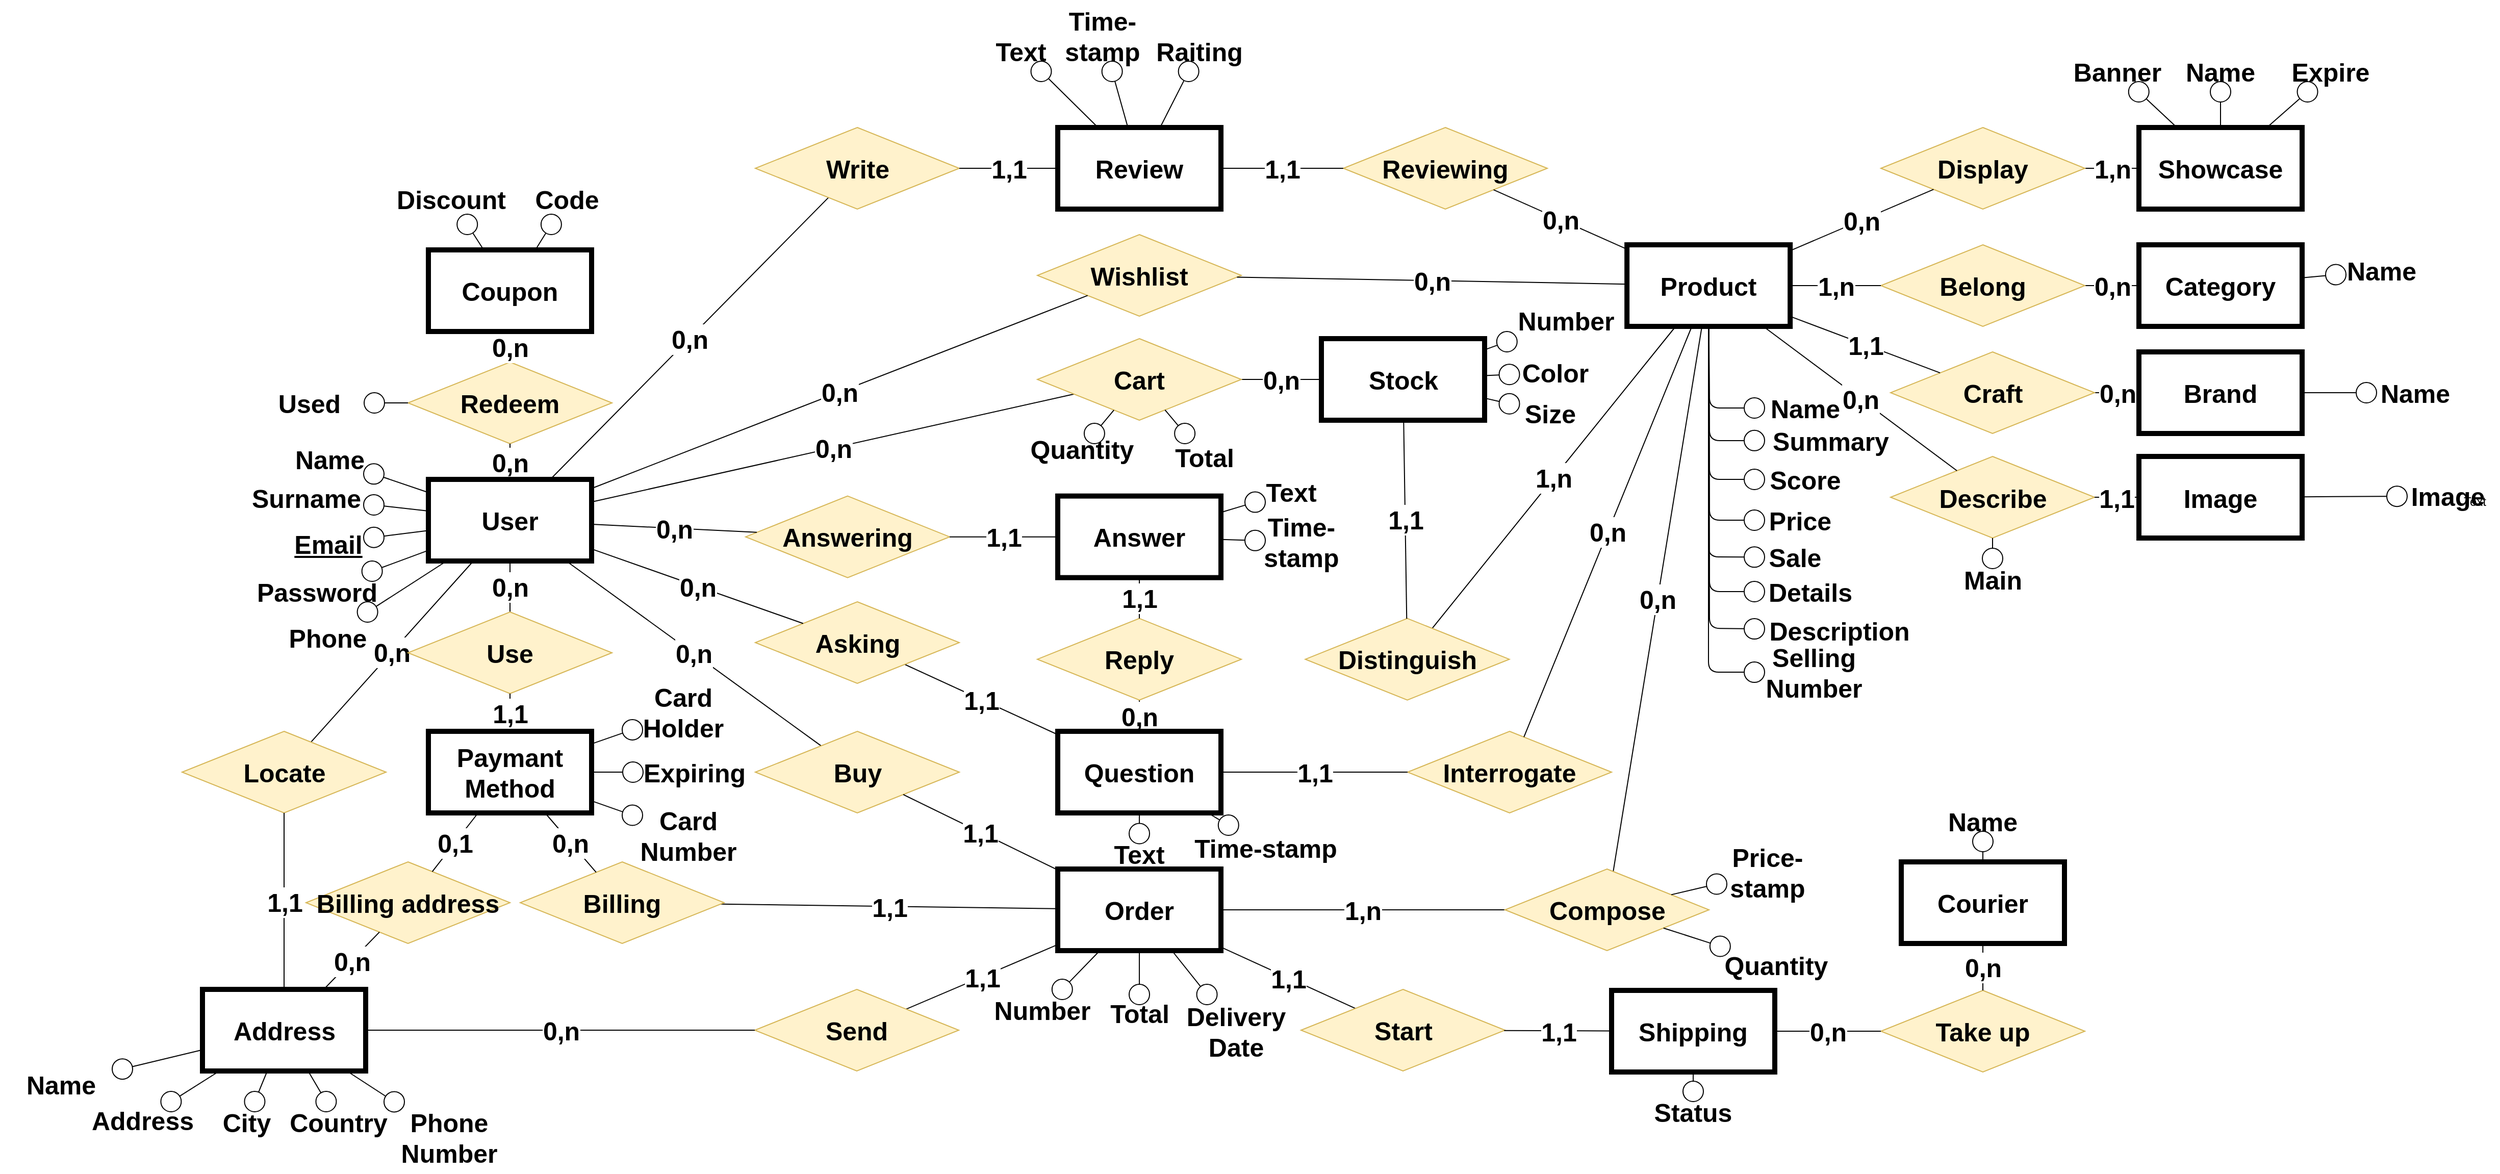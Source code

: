 <mxfile version="13.0.2" type="github">
  <diagram id="CQYaAHjqZ7QAorhqhi28" name="Page-1">
    <mxGraphModel dx="3809" dy="2294" grid="1" gridSize="10" guides="1" tooltips="1" connect="1" arrows="1" fold="1" page="1" pageScale="1" pageWidth="827" pageHeight="1169" math="0" shadow="0">
      <root>
        <mxCell id="0" />
        <mxCell id="1" parent="0" />
        <mxCell id="1BS-HU7HtbE8BR-Be_lK-4" value="0,n" style="endArrow=none;html=1;fontSize=25;fontStyle=1" parent="1" source="c2bkHcko6VeSwUFlFjgx-63" target="1BS-HU7HtbE8BR-Be_lK-3" edge="1">
          <mxGeometry width="50" height="50" relative="1" as="geometry">
            <mxPoint x="1058.5" as="sourcePoint" />
            <mxPoint x="959.5" y="-350" as="targetPoint" />
          </mxGeometry>
        </mxCell>
        <mxCell id="1BS-HU7HtbE8BR-Be_lK-10" value="0,n" style="endArrow=none;html=1;fontSize=25;fontStyle=1;" parent="1" source="c2bkHcko6VeSwUFlFjgx-44" target="1BS-HU7HtbE8BR-Be_lK-31" edge="1">
          <mxGeometry width="50" height="50" relative="1" as="geometry">
            <mxPoint x="-154.5" y="-350" as="sourcePoint" />
            <mxPoint x="-510" y="-1100" as="targetPoint" />
          </mxGeometry>
        </mxCell>
        <mxCell id="1BS-HU7HtbE8BR-Be_lK-12" value="0,n" style="endArrow=none;html=1;fontSize=25;fontStyle=1" parent="1" source="c2bkHcko6VeSwUFlFjgx-24" target="1BS-HU7HtbE8BR-Be_lK-1" edge="1">
          <mxGeometry width="50" height="50" relative="1" as="geometry">
            <mxPoint x="107" y="-250" as="sourcePoint" />
            <mxPoint x="157" y="-300" as="targetPoint" />
          </mxGeometry>
        </mxCell>
        <mxCell id="1BS-HU7HtbE8BR-Be_lK-14" value="0,n" style="endArrow=none;html=1;fontSize=25;fontStyle=1" parent="1" source="c2bkHcko6VeSwUFlFjgx-20" target="1BS-HU7HtbE8BR-Be_lK-1" edge="1">
          <mxGeometry width="50" height="50" relative="1" as="geometry">
            <mxPoint x="-513" y="-260" as="sourcePoint" />
            <mxPoint x="-513" y="-340" as="targetPoint" />
          </mxGeometry>
        </mxCell>
        <mxCell id="1BS-HU7HtbE8BR-Be_lK-16" value="0,n" style="endArrow=none;html=1;fontSize=25;fontStyle=1;" parent="1" source="c2bkHcko6VeSwUFlFjgx-18" target="1BS-HU7HtbE8BR-Be_lK-1" edge="1">
          <mxGeometry width="50" height="50" relative="1" as="geometry">
            <mxPoint x="-387.231" y="-150" as="sourcePoint" />
            <mxPoint x="177" y="-300" as="targetPoint" />
          </mxGeometry>
        </mxCell>
        <mxCell id="1BS-HU7HtbE8BR-Be_lK-17" value="1,1" style="endArrow=none;html=1;fontSize=25;fontStyle=1" parent="1" source="c2bkHcko6VeSwUFlFjgx-22" target="1BS-HU7HtbE8BR-Be_lK-15" edge="1">
          <mxGeometry width="50" height="50" relative="1" as="geometry">
            <mxPoint x="-150" y="-78" as="sourcePoint" />
            <mxPoint x="-270" y="47" as="targetPoint" />
          </mxGeometry>
        </mxCell>
        <mxCell id="1BS-HU7HtbE8BR-Be_lK-18" value="1,1" style="endArrow=none;html=1;fontSize=25;fontStyle=1;" parent="1" source="c2bkHcko6VeSwUFlFjgx-27" target="1BS-HU7HtbE8BR-Be_lK-15" edge="1">
          <mxGeometry width="50" height="50" relative="1" as="geometry">
            <mxPoint x="-150" y="-78" as="sourcePoint" />
            <mxPoint x="-270" y="152" as="targetPoint" />
          </mxGeometry>
        </mxCell>
        <mxCell id="1BS-HU7HtbE8BR-Be_lK-19" value="0,n" style="endArrow=none;html=1;fontSize=25;fontStyle=1" parent="1" source="c2bkHcko6VeSwUFlFjgx-37" target="1BS-HU7HtbE8BR-Be_lK-2" edge="1">
          <mxGeometry width="50" height="50" relative="1" as="geometry">
            <mxPoint x="85.5" y="-266" as="sourcePoint" />
            <mxPoint x="-84.5" y="-300" as="targetPoint" />
          </mxGeometry>
        </mxCell>
        <mxCell id="1BS-HU7HtbE8BR-Be_lK-24" value="0,n" style="endArrow=none;html=1;fontSize=25;fontStyle=1;" parent="1" source="1BS-HU7HtbE8BR-Be_lK-1" target="c2bkHcko6VeSwUFlFjgx-4" edge="1">
          <mxGeometry width="50" height="50" relative="1" as="geometry">
            <mxPoint x="-700.002" y="-548.68" as="sourcePoint" />
            <mxPoint x="-427.284" y="-825.002" as="targetPoint" />
          </mxGeometry>
        </mxCell>
        <mxCell id="1BS-HU7HtbE8BR-Be_lK-30" value="0,n" style="endArrow=none;html=1;fontSize=25;fontStyle=1" parent="1" source="c2bkHcko6VeSwUFlFjgx-74" target="1BS-HU7HtbE8BR-Be_lK-29" edge="1">
          <mxGeometry width="50" height="50" relative="1" as="geometry">
            <mxPoint x="250.75" y="-707.5" as="sourcePoint" />
            <mxPoint x="300.75" y="-757.5" as="targetPoint" />
          </mxGeometry>
        </mxCell>
        <mxCell id="1BS-HU7HtbE8BR-Be_lK-32" value="1,n" style="endArrow=none;html=1;fontSize=25;fontStyle=1" parent="1" source="c2bkHcko6VeSwUFlFjgx-78" target="1BS-HU7HtbE8BR-Be_lK-2" edge="1">
          <mxGeometry width="50" height="50" relative="1" as="geometry">
            <mxPoint x="263" y="-550" as="sourcePoint" />
            <mxPoint x="313" y="-600" as="targetPoint" />
          </mxGeometry>
        </mxCell>
        <mxCell id="1BS-HU7HtbE8BR-Be_lK-36" value="1,1" style="endArrow=none;html=1;fontSize=25;fontStyle=1" parent="1" source="c2bkHcko6VeSwUFlFjgx-32" target="1BS-HU7HtbE8BR-Be_lK-15" edge="1">
          <mxGeometry width="50" height="50" relative="1" as="geometry">
            <mxPoint x="-170" y="52" as="sourcePoint" />
            <mxPoint x="-170" y="102" as="targetPoint" />
          </mxGeometry>
        </mxCell>
        <mxCell id="1BS-HU7HtbE8BR-Be_lK-42" value="1,n" style="endArrow=none;html=1;fontSize=25;fontStyle=1" parent="1" source="c2bkHcko6VeSwUFlFjgx-65" target="1BS-HU7HtbE8BR-Be_lK-41" edge="1">
          <mxGeometry width="50" height="50" relative="1" as="geometry">
            <mxPoint x="263.5" y="-195" as="sourcePoint" />
            <mxPoint x="613.5" y="-845" as="targetPoint" />
          </mxGeometry>
        </mxCell>
        <mxCell id="1BS-HU7HtbE8BR-Be_lK-45" value="1,1" style="endArrow=none;html=1;fontSize=25;fontStyle=1" parent="1" source="c2bkHcko6VeSwUFlFjgx-10" target="1BS-HU7HtbE8BR-Be_lK-43" edge="1">
          <mxGeometry width="50" height="50" relative="1" as="geometry">
            <mxPoint x="-80" y="-470" as="sourcePoint" />
            <mxPoint x="-379" y="-520" as="targetPoint" />
          </mxGeometry>
        </mxCell>
        <mxCell id="1BS-HU7HtbE8BR-Be_lK-49" value="0,n" style="endArrow=none;html=1;fontSize=25;fontStyle=1" parent="1" source="c2bkHcko6VeSwUFlFjgx-12" target="1BS-HU7HtbE8BR-Be_lK-43" edge="1">
          <mxGeometry width="50" height="50" relative="1" as="geometry">
            <mxPoint x="-80" y="-140" as="sourcePoint" />
            <mxPoint x="-157" y="-360" as="targetPoint" />
          </mxGeometry>
        </mxCell>
        <mxCell id="c2bkHcko6VeSwUFlFjgx-4" value="Write" style="rhombus;whiteSpace=wrap;html=1;fontSize=25;fontStyle=1;fillColor=#fff2cc;strokeColor=#d6b656;" parent="1" vertex="1">
          <mxGeometry x="-529.5" y="-905" width="200" height="80" as="geometry" />
        </mxCell>
        <mxCell id="c2bkHcko6VeSwUFlFjgx-6" value="Answering" style="rhombus;whiteSpace=wrap;html=1;fontSize=25;fontStyle=1;fillColor=#fff2cc;strokeColor=#d6b656;" parent="1" vertex="1">
          <mxGeometry x="-538.98" y="-543.68" width="200" height="80" as="geometry" />
        </mxCell>
        <mxCell id="c2bkHcko6VeSwUFlFjgx-10" value="Asking" style="rhombus;whiteSpace=wrap;html=1;fontSize=25;fontStyle=1;fillColor=#fff2cc;strokeColor=#d6b656;" parent="1" vertex="1">
          <mxGeometry x="-529.5" y="-440" width="200" height="80" as="geometry" />
        </mxCell>
        <mxCell id="c2bkHcko6VeSwUFlFjgx-11" value="0,n" style="endArrow=none;html=1;fontSize=25;fontStyle=1" parent="1" source="1BS-HU7HtbE8BR-Be_lK-1" target="c2bkHcko6VeSwUFlFjgx-10" edge="1">
          <mxGeometry width="50" height="50" relative="1" as="geometry">
            <mxPoint x="-403" y="-480" as="sourcePoint" />
            <mxPoint x="37" y="-720" as="targetPoint" />
          </mxGeometry>
        </mxCell>
        <mxCell id="c2bkHcko6VeSwUFlFjgx-12" value="Reply" style="rhombus;whiteSpace=wrap;html=1;fontSize=25;fontStyle=1;fillColor=#fff2cc;strokeColor=#d6b656;" parent="1" vertex="1">
          <mxGeometry x="-252.98" y="-423.68" width="200" height="80" as="geometry" />
        </mxCell>
        <mxCell id="c2bkHcko6VeSwUFlFjgx-13" value="1,1" style="endArrow=none;html=1;fontSize=25;fontStyle=1" parent="1" source="1BS-HU7HtbE8BR-Be_lK-48" target="c2bkHcko6VeSwUFlFjgx-12" edge="1">
          <mxGeometry width="50" height="50" relative="1" as="geometry">
            <mxPoint x="-150" y="-270" as="sourcePoint" />
            <mxPoint x="-130" y="-250" as="targetPoint" />
          </mxGeometry>
        </mxCell>
        <mxCell id="c2bkHcko6VeSwUFlFjgx-18" value="Buy" style="rhombus;whiteSpace=wrap;html=1;fontSize=25;fontStyle=1;fillColor=#fff2cc;strokeColor=#d6b656;" parent="1" vertex="1">
          <mxGeometry x="-529.5" y="-313" width="200" height="80" as="geometry" />
        </mxCell>
        <mxCell id="c2bkHcko6VeSwUFlFjgx-20" value="Use" style="rhombus;whiteSpace=wrap;html=1;fontSize=25;fontStyle=1;fillColor=#fff2cc;strokeColor=#d6b656;" parent="1" vertex="1">
          <mxGeometry x="-870" y="-430" width="200" height="80" as="geometry" />
        </mxCell>
        <mxCell id="c2bkHcko6VeSwUFlFjgx-21" value="1,1" style="endArrow=none;html=1;fontSize=25;fontStyle=1;fillColor=#fff2cc;strokeColor=#000000;fontColor=#000000;" parent="1" source="1BS-HU7HtbE8BR-Be_lK-13" target="c2bkHcko6VeSwUFlFjgx-20" edge="1">
          <mxGeometry width="50" height="50" relative="1" as="geometry">
            <mxPoint x="-760" as="sourcePoint" />
            <mxPoint x="-750" y="-180" as="targetPoint" />
            <mxPoint as="offset" />
          </mxGeometry>
        </mxCell>
        <mxCell id="c2bkHcko6VeSwUFlFjgx-22" value="Billing" style="rhombus;whiteSpace=wrap;html=1;fontSize=25;fontStyle=1;fillColor=#fff2cc;strokeColor=#d6b656;" parent="1" vertex="1">
          <mxGeometry x="-760.0" y="-185" width="200" height="80" as="geometry" />
        </mxCell>
        <mxCell id="c2bkHcko6VeSwUFlFjgx-23" value="0,n" style="endArrow=none;html=1;fontSize=25;fontStyle=1" parent="1" source="1BS-HU7HtbE8BR-Be_lK-13" target="c2bkHcko6VeSwUFlFjgx-22" edge="1">
          <mxGeometry width="50" height="50" relative="1" as="geometry">
            <mxPoint x="-550" y="12" as="sourcePoint" />
            <mxPoint x="-540" y="22" as="targetPoint" />
          </mxGeometry>
        </mxCell>
        <mxCell id="c2bkHcko6VeSwUFlFjgx-24" value="Locate" style="rhombus;whiteSpace=wrap;html=1;fontSize=25;fontStyle=1;fillColor=#fff2cc;strokeColor=#d6b656;" parent="1" vertex="1">
          <mxGeometry x="-1091.5" y="-313" width="200" height="80" as="geometry" />
        </mxCell>
        <mxCell id="c2bkHcko6VeSwUFlFjgx-27" value="Send" style="rhombus;whiteSpace=wrap;html=1;fontSize=25;fontStyle=1;fillColor=#fff2cc;strokeColor=#d6b656;" parent="1" vertex="1">
          <mxGeometry x="-530.0" y="-60" width="200" height="80" as="geometry" />
        </mxCell>
        <mxCell id="c2bkHcko6VeSwUFlFjgx-28" value="0,n" style="endArrow=none;html=1;fontSize=25;fontStyle=1" parent="1" source="1BS-HU7HtbE8BR-Be_lK-11" target="c2bkHcko6VeSwUFlFjgx-27" edge="1">
          <mxGeometry width="50" height="50" relative="1" as="geometry">
            <mxPoint x="-780" y="227" as="sourcePoint" />
            <mxPoint x="-180" y="92" as="targetPoint" />
          </mxGeometry>
        </mxCell>
        <mxCell id="c2bkHcko6VeSwUFlFjgx-32" value="Start" style="rhombus;whiteSpace=wrap;html=1;fontSize=25;fontStyle=1;fillColor=#fff2cc;strokeColor=#d6b656;" parent="1" vertex="1">
          <mxGeometry x="5.5" y="-60" width="200" height="80" as="geometry" />
        </mxCell>
        <mxCell id="c2bkHcko6VeSwUFlFjgx-33" value="1,1" style="endArrow=none;html=1;fontSize=25;fontStyle=1" parent="1" source="1BS-HU7HtbE8BR-Be_lK-37" target="c2bkHcko6VeSwUFlFjgx-32" edge="1">
          <mxGeometry width="50" height="50" relative="1" as="geometry">
            <mxPoint x="180" y="97" as="sourcePoint" />
            <mxPoint x="100" y="67" as="targetPoint" />
          </mxGeometry>
        </mxCell>
        <mxCell id="c2bkHcko6VeSwUFlFjgx-35" value="Take up" style="rhombus;whiteSpace=wrap;html=1;fontSize=25;fontStyle=1;fillColor=#fff2cc;strokeColor=#d6b656;" parent="1" vertex="1">
          <mxGeometry x="574" y="-59" width="200" height="80" as="geometry" />
        </mxCell>
        <mxCell id="c2bkHcko6VeSwUFlFjgx-36" value="0,n" style="endArrow=none;html=1;fontSize=25;fontStyle=1" parent="1" source="1BS-HU7HtbE8BR-Be_lK-38" target="c2bkHcko6VeSwUFlFjgx-35" edge="1">
          <mxGeometry width="50" height="50" relative="1" as="geometry">
            <mxPoint x="-743" y="142" as="sourcePoint" />
            <mxPoint x="-263" y="87" as="targetPoint" />
          </mxGeometry>
        </mxCell>
        <mxCell id="c2bkHcko6VeSwUFlFjgx-38" value="1,n" style="endArrow=none;html=1;fontSize=25;fontStyle=1" parent="1" source="1BS-HU7HtbE8BR-Be_lK-15" target="c2bkHcko6VeSwUFlFjgx-37" edge="1">
          <mxGeometry width="50" height="50" relative="1" as="geometry">
            <mxPoint x="-80" y="-83" as="sourcePoint" />
            <mxPoint x="20" y="-88" as="targetPoint" />
          </mxGeometry>
        </mxCell>
        <mxCell id="c2bkHcko6VeSwUFlFjgx-52" value="Wishlist" style="rhombus;whiteSpace=wrap;html=1;fontSize=25;fontStyle=1;fillColor=#fff2cc;strokeColor=#d6b656;" parent="1" vertex="1">
          <mxGeometry x="-252.98" y="-800" width="200" height="80" as="geometry" />
        </mxCell>
        <mxCell id="c2bkHcko6VeSwUFlFjgx-54" value="Interrogate" style="rhombus;whiteSpace=wrap;html=1;fontSize=25;fontStyle=1;fillColor=#fff2cc;strokeColor=#d6b656;" parent="1" vertex="1">
          <mxGeometry x="110" y="-313.01" width="200" height="80" as="geometry" />
        </mxCell>
        <mxCell id="c2bkHcko6VeSwUFlFjgx-56" value="Reviewing" style="rhombus;whiteSpace=wrap;html=1;fontSize=25;fontStyle=1;fillColor=#fff2cc;strokeColor=#d6b656;" parent="1" vertex="1">
          <mxGeometry x="47" y="-905" width="200" height="80" as="geometry" />
        </mxCell>
        <mxCell id="c2bkHcko6VeSwUFlFjgx-57" value="0,n" style="endArrow=none;html=1;fontSize=25;fontStyle=1;" parent="1" source="1BS-HU7HtbE8BR-Be_lK-2" target="c2bkHcko6VeSwUFlFjgx-56" edge="1">
          <mxGeometry width="50" height="50" relative="1" as="geometry">
            <mxPoint x="435.5" y="-480" as="sourcePoint" />
            <mxPoint x="275.5" y="-830" as="targetPoint" />
          </mxGeometry>
        </mxCell>
        <mxCell id="c2bkHcko6VeSwUFlFjgx-63" value="Belong" style="rhombus;whiteSpace=wrap;html=1;fontSize=25;fontStyle=1;fillColor=#fff2cc;strokeColor=#d6b656;" parent="1" vertex="1">
          <mxGeometry x="574.0" y="-790" width="200" height="80" as="geometry" />
        </mxCell>
        <mxCell id="c2bkHcko6VeSwUFlFjgx-64" value="1,n" style="endArrow=none;html=1;fontSize=25;fontStyle=1" parent="1" source="1BS-HU7HtbE8BR-Be_lK-2" target="c2bkHcko6VeSwUFlFjgx-63" edge="1">
          <mxGeometry width="50" height="50" relative="1" as="geometry">
            <mxPoint x="443" y="-770" as="sourcePoint" />
            <mxPoint x="380" y="-1060" as="targetPoint" />
          </mxGeometry>
        </mxCell>
        <mxCell id="c2bkHcko6VeSwUFlFjgx-65" value="Display" style="rhombus;whiteSpace=wrap;html=1;fontSize=25;fontStyle=1;fillColor=#fff2cc;strokeColor=#d6b656;" parent="1" vertex="1">
          <mxGeometry x="574" y="-905" width="200" height="80" as="geometry" />
        </mxCell>
        <mxCell id="c2bkHcko6VeSwUFlFjgx-66" value="0,n" style="endArrow=none;html=1;fontSize=25;fontStyle=1" parent="1" source="1BS-HU7HtbE8BR-Be_lK-2" target="c2bkHcko6VeSwUFlFjgx-65" edge="1">
          <mxGeometry width="50" height="50" relative="1" as="geometry">
            <mxPoint x="483" y="-770" as="sourcePoint" />
            <mxPoint x="673.5" y="-870" as="targetPoint" />
          </mxGeometry>
        </mxCell>
        <mxCell id="c2bkHcko6VeSwUFlFjgx-71" value="Describe" style="rhombus;whiteSpace=wrap;html=1;fontSize=25;fontStyle=1;fillColor=#fff2cc;strokeColor=#d6b656;" parent="1" vertex="1">
          <mxGeometry x="583.5" y="-582.5" width="200" height="80" as="geometry" />
        </mxCell>
        <mxCell id="c2bkHcko6VeSwUFlFjgx-74" value="Craft" style="rhombus;whiteSpace=wrap;html=1;fontSize=25;fontStyle=1;fillColor=#fff2cc;strokeColor=#d6b656;" parent="1" vertex="1">
          <mxGeometry x="583.5" y="-685" width="200" height="80" as="geometry" />
        </mxCell>
        <mxCell id="c2bkHcko6VeSwUFlFjgx-75" value="1,1" style="endArrow=none;html=1;fontSize=25;fontStyle=1" parent="1" source="1BS-HU7HtbE8BR-Be_lK-2" target="c2bkHcko6VeSwUFlFjgx-74" edge="1">
          <mxGeometry width="50" height="50" relative="1" as="geometry">
            <mxPoint x="523" y="-730" as="sourcePoint" />
            <mxPoint x="673.5" y="-710" as="targetPoint" />
          </mxGeometry>
        </mxCell>
        <mxCell id="c2bkHcko6VeSwUFlFjgx-76" value="Redeem" style="rhombus;whiteSpace=wrap;html=1;fontSize=25;fontStyle=1;fillColor=#fff2cc;strokeColor=#d6b656;" parent="1" vertex="1">
          <mxGeometry x="-870" y="-675" width="200" height="80" as="geometry" />
        </mxCell>
        <mxCell id="c2bkHcko6VeSwUFlFjgx-78" value="Distinguish" style="rhombus;whiteSpace=wrap;html=1;fontSize=25;fontStyle=1;fillColor=#fff2cc;strokeColor=#d6b656;" parent="1" vertex="1">
          <mxGeometry x="9.75" y="-423.68" width="200" height="80" as="geometry" />
        </mxCell>
        <mxCell id="-YLVVvJB87jnQkhJQOnv-36" value="Billing address" style="rhombus;whiteSpace=wrap;html=1;fontSize=25;fontStyle=1;fillColor=#fff2cc;strokeColor=#d6b656;" parent="1" vertex="1">
          <mxGeometry x="-970" y="-185" width="200" height="80" as="geometry" />
        </mxCell>
        <mxCell id="-YLVVvJB87jnQkhJQOnv-37" value="0,1" style="endArrow=none;html=1;strokeColor=#000000;fontSize=25;fontColor=#000000;fontStyle=1" parent="1" source="-YLVVvJB87jnQkhJQOnv-36" target="1BS-HU7HtbE8BR-Be_lK-13" edge="1">
          <mxGeometry width="50" height="50" relative="1" as="geometry">
            <mxPoint x="-1050" y="255" as="sourcePoint" />
            <mxPoint x="-1000" y="205" as="targetPoint" />
          </mxGeometry>
        </mxCell>
        <mxCell id="-YLVVvJB87jnQkhJQOnv-38" value="0,n" style="endArrow=none;html=1;strokeColor=#000000;fontSize=25;fontColor=#000000;fontStyle=1" parent="1" source="1BS-HU7HtbE8BR-Be_lK-11" target="-YLVVvJB87jnQkhJQOnv-36" edge="1">
          <mxGeometry width="50" height="50" relative="1" as="geometry">
            <mxPoint x="-1050" y="255" as="sourcePoint" />
            <mxPoint x="-1000" y="205" as="targetPoint" />
          </mxGeometry>
        </mxCell>
        <mxCell id="wcDNg7Z-eRSndHOin9jh-14" value="0,n" style="endArrow=none;html=1;fontSize=25;fontStyle=1" parent="1" source="c2bkHcko6VeSwUFlFjgx-71" target="1BS-HU7HtbE8BR-Be_lK-2" edge="1">
          <mxGeometry width="50" height="50" relative="1" as="geometry">
            <mxPoint x="790.75" y="-810.0" as="sourcePoint" />
            <mxPoint x="523" y="-750" as="targetPoint" />
          </mxGeometry>
        </mxCell>
        <mxCell id="wcDNg7Z-eRSndHOin9jh-16" value="1,1" style="endArrow=none;html=1;fontSize=25;fontStyle=1" parent="1" source="1BS-HU7HtbE8BR-Be_lK-21" target="c2bkHcko6VeSwUFlFjgx-71" edge="1">
          <mxGeometry width="50" height="50" relative="1" as="geometry">
            <mxPoint x="873.5" y="-835.0" as="sourcePoint" />
            <mxPoint x="770.75" y="-835.0" as="targetPoint" />
          </mxGeometry>
        </mxCell>
        <mxCell id="wcDNg7Z-eRSndHOin9jh-32" value="1,1" style="endArrow=none;html=1;fontSize=25;fontStyle=1" parent="1" source="1BS-HU7HtbE8BR-Be_lK-31" target="c2bkHcko6VeSwUFlFjgx-78" edge="1">
          <mxGeometry width="50" height="50" relative="1" as="geometry">
            <mxPoint x="843.5" y="-585" as="sourcePoint" />
            <mxPoint x="892.5" y="-530.0" as="targetPoint" />
          </mxGeometry>
        </mxCell>
        <mxCell id="wcDNg7Z-eRSndHOin9jh-36" value="1,1" style="endArrow=none;html=1;fontSize=25;fontStyle=1" parent="1" source="c2bkHcko6VeSwUFlFjgx-56" target="1BS-HU7HtbE8BR-Be_lK-22" edge="1">
          <mxGeometry width="50" height="50" relative="1" as="geometry">
            <mxPoint x="-19.5" y="-825" as="sourcePoint" />
            <mxPoint x="-69.5" y="-845" as="targetPoint" />
          </mxGeometry>
        </mxCell>
        <mxCell id="wcDNg7Z-eRSndHOin9jh-38" value="0,n" style="endArrow=none;html=1;fontSize=25;fontStyle=1;" parent="1" source="1BS-HU7HtbE8BR-Be_lK-2" target="c2bkHcko6VeSwUFlFjgx-54" edge="1">
          <mxGeometry width="50" height="50" relative="1" as="geometry">
            <mxPoint x="365.0" y="-480" as="sourcePoint" />
            <mxPoint x="195.5" y="-670" as="targetPoint" />
          </mxGeometry>
        </mxCell>
        <mxCell id="wcDNg7Z-eRSndHOin9jh-40" value="1,1" style="endArrow=none;html=1;fontSize=25;fontStyle=1" parent="1" source="c2bkHcko6VeSwUFlFjgx-54" target="1BS-HU7HtbE8BR-Be_lK-43" edge="1">
          <mxGeometry width="50" height="50" relative="1" as="geometry">
            <mxPoint x="-20" y="-420" as="sourcePoint" />
            <mxPoint x="-70" y="-430" as="targetPoint" />
          </mxGeometry>
        </mxCell>
        <mxCell id="wcDNg7Z-eRSndHOin9jh-42" value="0,n" style="endArrow=none;html=1;fontSize=25;fontStyle=1" parent="1" source="1BS-HU7HtbE8BR-Be_lK-2" target="c2bkHcko6VeSwUFlFjgx-52" edge="1">
          <mxGeometry width="50" height="50" relative="1" as="geometry">
            <mxPoint x="315.5" y="-380" as="sourcePoint" />
            <mxPoint x="195.5" y="-370" as="targetPoint" />
          </mxGeometry>
        </mxCell>
        <mxCell id="wcDNg7Z-eRSndHOin9jh-44" value="0,n" style="endArrow=none;html=1;fontSize=25;fontStyle=1" parent="1" source="c2bkHcko6VeSwUFlFjgx-52" target="1BS-HU7HtbE8BR-Be_lK-1" edge="1">
          <mxGeometry width="50" height="50" relative="1" as="geometry">
            <mxPoint x="-20" y="-759" as="sourcePoint" />
            <mxPoint x="-63.5" y="-745" as="targetPoint" />
          </mxGeometry>
        </mxCell>
        <mxCell id="wcDNg7Z-eRSndHOin9jh-48" value="0,n" style="endArrow=none;html=1;fontSize=25;fontStyle=1" parent="1" source="1BS-HU7HtbE8BR-Be_lK-1" target="c2bkHcko6VeSwUFlFjgx-44" edge="1">
          <mxGeometry width="50" height="50" relative="1" as="geometry">
            <mxPoint x="-72.98" y="-618.68" as="sourcePoint" />
            <mxPoint x="-50" y="-505.0" as="targetPoint" />
          </mxGeometry>
        </mxCell>
        <mxCell id="wcDNg7Z-eRSndHOin9jh-64" value="0,n" style="endArrow=none;html=1;fontSize=25;fontStyle=1" parent="1" source="c2bkHcko6VeSwUFlFjgx-35" target="1BS-HU7HtbE8BR-Be_lK-37" edge="1">
          <mxGeometry width="50" height="50" relative="1" as="geometry">
            <mxPoint x="-152" y="87" as="sourcePoint" />
            <mxPoint x="-92" y="97" as="targetPoint" />
          </mxGeometry>
        </mxCell>
        <mxCell id="wcDNg7Z-eRSndHOin9jh-68" value="1,1" style="endArrow=none;html=1;fontSize=25;fontStyle=1;" parent="1" source="c2bkHcko6VeSwUFlFjgx-4" target="1BS-HU7HtbE8BR-Be_lK-22" edge="1">
          <mxGeometry width="50" height="50" relative="1" as="geometry">
            <mxPoint x="-309.5" y="-845" as="sourcePoint" />
            <mxPoint x="-429.5" y="-925" as="targetPoint" />
          </mxGeometry>
        </mxCell>
        <mxCell id="wcDNg7Z-eRSndHOin9jh-74" value="0,n" style="endArrow=none;html=1;fontSize=25;fontStyle=1" parent="1" source="1BS-HU7HtbE8BR-Be_lK-1" target="c2bkHcko6VeSwUFlFjgx-6" edge="1">
          <mxGeometry width="50" height="50" relative="1" as="geometry">
            <mxPoint x="-413" y="-420" as="sourcePoint" />
            <mxPoint x="-273" y="-470" as="targetPoint" />
          </mxGeometry>
        </mxCell>
        <mxCell id="wcDNg7Z-eRSndHOin9jh-76" value="1,1" style="endArrow=none;html=1;fontSize=25;fontStyle=1" parent="1" source="c2bkHcko6VeSwUFlFjgx-6" target="1BS-HU7HtbE8BR-Be_lK-48" edge="1">
          <mxGeometry width="50" height="50" relative="1" as="geometry">
            <mxPoint x="-317" y="-600" as="sourcePoint" />
            <mxPoint x="-347" y="-655.5" as="targetPoint" />
          </mxGeometry>
        </mxCell>
        <mxCell id="wcDNg7Z-eRSndHOin9jh-82" value="0,n" style="endArrow=none;html=1;fontSize=25;fontStyle=1;" parent="1" source="1BS-HU7HtbE8BR-Be_lK-1" target="c2bkHcko6VeSwUFlFjgx-76" edge="1">
          <mxGeometry width="50" height="50" relative="1" as="geometry">
            <mxPoint x="-160.5" y="-420" as="sourcePoint" />
            <mxPoint x="-130.5" y="-380" as="targetPoint" />
          </mxGeometry>
        </mxCell>
        <mxCell id="wcDNg7Z-eRSndHOin9jh-84" value="0,n" style="endArrow=none;html=1;fontSize=25;fontStyle=1" parent="1" source="c2bkHcko6VeSwUFlFjgx-76" target="1BS-HU7HtbE8BR-Be_lK-28" edge="1">
          <mxGeometry width="50" height="50" relative="1" as="geometry">
            <mxPoint x="-607" y="-685" as="sourcePoint" />
            <mxPoint x="-527" y="-655" as="targetPoint" />
          </mxGeometry>
        </mxCell>
        <mxCell id="wcDNg7Z-eRSndHOin9jh-93" value="1,1" style="endArrow=none;html=1;fontSize=25;fontStyle=1;" parent="1" source="1BS-HU7HtbE8BR-Be_lK-15" target="c2bkHcko6VeSwUFlFjgx-18" edge="1">
          <mxGeometry width="50" height="50" relative="1" as="geometry">
            <mxPoint x="-170" y="-168" as="sourcePoint" />
            <mxPoint x="-240" y="-158" as="targetPoint" />
          </mxGeometry>
        </mxCell>
        <mxCell id="wcDNg7Z-eRSndHOin9jh-105" value="1,1" style="endArrow=none;html=1;fontSize=25;fontStyle=1;" parent="1" source="1BS-HU7HtbE8BR-Be_lK-11" target="c2bkHcko6VeSwUFlFjgx-24" edge="1">
          <mxGeometry width="50" height="50" relative="1" as="geometry">
            <mxPoint x="-1123" y="162" as="sourcePoint" />
            <mxPoint x="-1130" y="102" as="targetPoint" />
          </mxGeometry>
        </mxCell>
        <mxCell id="1BS-HU7HtbE8BR-Be_lK-1" value="User" style="rounded=0;whiteSpace=wrap;html=1;fontSize=25;fontStyle=1;strokeWidth=5;" parent="1" vertex="1">
          <mxGeometry x="-850" y="-560" width="160" height="80" as="geometry" />
        </mxCell>
        <mxCell id="1BS-HU7HtbE8BR-Be_lK-11" value="Address" style="rounded=0;whiteSpace=wrap;html=1;fontSize=25;fontStyle=1;strokeWidth=5;" parent="1" vertex="1">
          <mxGeometry x="-1071.5" y="-60" width="160" height="80" as="geometry" />
        </mxCell>
        <mxCell id="1BS-HU7HtbE8BR-Be_lK-38" value="Courier" style="rounded=0;whiteSpace=wrap;html=1;fontSize=25;fontStyle=1;strokeWidth=5;" parent="1" vertex="1">
          <mxGeometry x="594" y="-185" width="160" height="80" as="geometry" />
        </mxCell>
        <mxCell id="1BS-HU7HtbE8BR-Be_lK-37" value="Shipping" style="rounded=0;whiteSpace=wrap;html=1;fontSize=25;fontStyle=1;strokeWidth=5;" parent="1" vertex="1">
          <mxGeometry x="310.0" y="-59" width="160" height="80" as="geometry" />
        </mxCell>
        <mxCell id="1BS-HU7HtbE8BR-Be_lK-13" value="Paymant Method" style="rounded=0;whiteSpace=wrap;html=1;fontSize=25;fontStyle=1;strokeWidth=5;" parent="1" vertex="1">
          <mxGeometry x="-850" y="-313" width="160" height="80" as="geometry" />
        </mxCell>
        <mxCell id="1BS-HU7HtbE8BR-Be_lK-15" value="Order" style="rounded=0;whiteSpace=wrap;html=1;fontSize=25;fontStyle=1;strokeWidth=5;" parent="1" vertex="1">
          <mxGeometry x="-232.98" y="-178" width="160" height="80" as="geometry" />
        </mxCell>
        <mxCell id="c2bkHcko6VeSwUFlFjgx-37" value="Compose" style="rhombus;whiteSpace=wrap;html=1;fontSize=25;fontStyle=1;fillColor=#fff2cc;strokeColor=#d6b656;" parent="1" vertex="1">
          <mxGeometry x="205.5" y="-178" width="200" height="80" as="geometry" />
        </mxCell>
        <mxCell id="c2bkHcko6VeSwUFlFjgx-44" value="Cart" style="rhombus;whiteSpace=wrap;html=1;fontSize=25;fontStyle=1;fillColor=#fff2cc;strokeColor=#d6b656;" parent="1" vertex="1">
          <mxGeometry x="-252.98" y="-698" width="200" height="80" as="geometry" />
        </mxCell>
        <mxCell id="1BS-HU7HtbE8BR-Be_lK-28" value="Coupon" style="rounded=0;whiteSpace=wrap;html=1;fontSize=25;fontStyle=1;strokeWidth=5;" parent="1" vertex="1">
          <mxGeometry x="-850.0" y="-785" width="160" height="80" as="geometry" />
        </mxCell>
        <mxCell id="1BS-HU7HtbE8BR-Be_lK-48" value="Answer" style="rounded=0;whiteSpace=wrap;html=1;fontSize=25;fontStyle=1;strokeWidth=5;" parent="1" vertex="1">
          <mxGeometry x="-232.98" y="-543.68" width="160" height="80" as="geometry" />
        </mxCell>
        <mxCell id="1BS-HU7HtbE8BR-Be_lK-43" value="Question" style="rounded=0;whiteSpace=wrap;html=1;fontSize=25;fontStyle=1;strokeWidth=5;" parent="1" vertex="1">
          <mxGeometry x="-232.98" y="-313" width="160" height="80" as="geometry" />
        </mxCell>
        <mxCell id="1BS-HU7HtbE8BR-Be_lK-22" value="Review" style="rounded=0;whiteSpace=wrap;html=1;fontSize=25;fontStyle=1;strokeWidth=5;" parent="1" vertex="1">
          <mxGeometry x="-232.98" y="-905" width="160" height="80" as="geometry" />
        </mxCell>
        <mxCell id="1BS-HU7HtbE8BR-Be_lK-2" value="Product" style="rounded=0;whiteSpace=wrap;html=1;fontSize=25;fontStyle=1;strokeWidth=5;" parent="1" vertex="1">
          <mxGeometry x="325.07" y="-790" width="160" height="80" as="geometry" />
        </mxCell>
        <mxCell id="1BS-HU7HtbE8BR-Be_lK-31" value="Stock" style="rounded=0;whiteSpace=wrap;html=1;fontSize=25;fontStyle=1;strokeWidth=5;" parent="1" vertex="1">
          <mxGeometry x="25.5" y="-698" width="160" height="80" as="geometry" />
        </mxCell>
        <mxCell id="1BS-HU7HtbE8BR-Be_lK-29" value="Brand" style="rounded=0;whiteSpace=wrap;html=1;fontSize=25;fontStyle=1;strokeWidth=5;" parent="1" vertex="1">
          <mxGeometry x="827" y="-685" width="160" height="80" as="geometry" />
        </mxCell>
        <mxCell id="1BS-HU7HtbE8BR-Be_lK-21" value="Image" style="rounded=0;whiteSpace=wrap;html=1;fontSize=25;fontStyle=1;strokeWidth=5;" parent="1" vertex="1">
          <mxGeometry x="827" y="-582.5" width="160" height="80" as="geometry" />
        </mxCell>
        <mxCell id="1BS-HU7HtbE8BR-Be_lK-41" value="Showcase" style="rounded=0;whiteSpace=wrap;html=1;fontSize=25;fontStyle=1;strokeWidth=5;" parent="1" vertex="1">
          <mxGeometry x="827.0" y="-905" width="160" height="80" as="geometry" />
        </mxCell>
        <mxCell id="1BS-HU7HtbE8BR-Be_lK-3" value="Category" style="rounded=0;whiteSpace=wrap;html=1;fontSize=25;fontStyle=1;strokeWidth=5;" parent="1" vertex="1">
          <mxGeometry x="827" y="-790" width="160" height="80" as="geometry" />
        </mxCell>
        <mxCell id="74mavvh33Q4YLCldH8Rs-47" value="Name" style="text;html=1;strokeColor=none;fillColor=none;align=center;verticalAlign=middle;whiteSpace=wrap;rounded=0;fontSize=25;fontStyle=1" parent="1" vertex="1">
          <mxGeometry x="-990" y="-605" width="86.5" height="50" as="geometry" />
        </mxCell>
        <mxCell id="74mavvh33Q4YLCldH8Rs-48" value="" style="endArrow=none;html=1;fontSize=25;startArrow=oval;startFill=0;startSize=20;fontStyle=1;" parent="1" source="74mavvh33Q4YLCldH8Rs-47" target="1BS-HU7HtbE8BR-Be_lK-1" edge="1">
          <mxGeometry width="50" height="50" relative="1" as="geometry">
            <mxPoint x="-1325" y="-778" as="sourcePoint" />
            <mxPoint x="-1068.81" y="-599" as="targetPoint" />
          </mxGeometry>
        </mxCell>
        <mxCell id="74mavvh33Q4YLCldH8Rs-49" value="Surname" style="text;html=1;strokeColor=none;fillColor=none;align=center;verticalAlign=middle;whiteSpace=wrap;rounded=0;fontSize=25;fontStyle=1" parent="1" vertex="1">
          <mxGeometry x="-1036.5" y="-562.5" width="133" height="40" as="geometry" />
        </mxCell>
        <mxCell id="74mavvh33Q4YLCldH8Rs-50" value="" style="endArrow=none;html=1;fontSize=25;startArrow=oval;startFill=0;startSize=20;fontStyle=1;" parent="1" source="74mavvh33Q4YLCldH8Rs-49" target="1BS-HU7HtbE8BR-Be_lK-1" edge="1">
          <mxGeometry width="50" height="50" relative="1" as="geometry">
            <mxPoint x="-1335" y="-699" as="sourcePoint" />
            <mxPoint x="-1128.778" y="-599" as="targetPoint" />
          </mxGeometry>
        </mxCell>
        <mxCell id="74mavvh33Q4YLCldH8Rs-51" value="Email" style="text;html=1;strokeColor=none;fillColor=none;align=center;verticalAlign=middle;whiteSpace=wrap;rounded=0;fontSize=25;fontStyle=5;strokeWidth=1;" parent="1" vertex="1">
          <mxGeometry x="-993.5" y="-512.5" width="90" height="30" as="geometry" />
        </mxCell>
        <mxCell id="74mavvh33Q4YLCldH8Rs-52" value="" style="endArrow=none;html=1;fontSize=25;startArrow=oval;startFill=0;startSize=20;fontStyle=1;" parent="1" source="74mavvh33Q4YLCldH8Rs-51" target="1BS-HU7HtbE8BR-Be_lK-1" edge="1">
          <mxGeometry width="50" height="50" relative="1" as="geometry">
            <mxPoint x="-1365" y="-649" as="sourcePoint" />
            <mxPoint x="-1145" y="-561.286" as="targetPoint" />
          </mxGeometry>
        </mxCell>
        <mxCell id="74mavvh33Q4YLCldH8Rs-53" value="Password" style="text;html=1;strokeColor=none;fillColor=none;align=center;verticalAlign=middle;whiteSpace=wrap;rounded=0;fontSize=25;fontStyle=1" parent="1" vertex="1">
          <mxGeometry x="-1030" y="-470" width="141.5" height="40" as="geometry" />
        </mxCell>
        <mxCell id="74mavvh33Q4YLCldH8Rs-54" value="" style="endArrow=none;html=1;fontSize=25;startArrow=oval;startFill=0;startSize=20;fontStyle=1;" parent="1" source="74mavvh33Q4YLCldH8Rs-53" target="1BS-HU7HtbE8BR-Be_lK-1" edge="1">
          <mxGeometry width="50" height="50" relative="1" as="geometry">
            <mxPoint x="-1355" y="-609" as="sourcePoint" />
            <mxPoint x="-1145" y="-529.286" as="targetPoint" />
          </mxGeometry>
        </mxCell>
        <mxCell id="74mavvh33Q4YLCldH8Rs-56" value="" style="endArrow=none;html=1;fontSize=25;startArrow=oval;startFill=0;startSize=20;fontStyle=1;" parent="1" source="74mavvh33Q4YLCldH8Rs-59" target="1BS-HU7HtbE8BR-Be_lK-11" edge="1">
          <mxGeometry width="50" height="50" relative="1" as="geometry">
            <mxPoint x="-1262.01" y="-79.5" as="sourcePoint" />
            <mxPoint x="-1196.576" y="-19.5" as="targetPoint" />
          </mxGeometry>
        </mxCell>
        <mxCell id="74mavvh33Q4YLCldH8Rs-57" value="" style="endArrow=none;html=1;fontSize=25;startArrow=oval;startFill=0;startSize=20;fontStyle=1;" parent="1" source="74mavvh33Q4YLCldH8Rs-61" target="1BS-HU7HtbE8BR-Be_lK-11" edge="1">
          <mxGeometry width="50" height="50" relative="1" as="geometry">
            <mxPoint x="-1292.01" y="30.5" as="sourcePoint" />
            <mxPoint x="-1225.01" y="4.221" as="targetPoint" />
          </mxGeometry>
        </mxCell>
        <mxCell id="74mavvh33Q4YLCldH8Rs-58" value="" style="endArrow=none;html=1;fontSize=25;startArrow=oval;startFill=0;startSize=20;fontStyle=1;" parent="1" source="74mavvh33Q4YLCldH8Rs-62" target="1BS-HU7HtbE8BR-Be_lK-11" edge="1">
          <mxGeometry width="50" height="50" relative="1" as="geometry">
            <mxPoint x="-1262.01" y="80.5" as="sourcePoint" />
            <mxPoint x="-1225.01" y="44.676" as="targetPoint" />
          </mxGeometry>
        </mxCell>
        <mxCell id="74mavvh33Q4YLCldH8Rs-59" value="Address" style="text;html=1;strokeColor=none;fillColor=none;align=center;verticalAlign=middle;whiteSpace=wrap;rounded=0;fontSize=25;fontColor=#000000;fontStyle=1" parent="1" vertex="1">
          <mxGeometry x="-1190" y="50" width="120" height="35" as="geometry" />
        </mxCell>
        <mxCell id="74mavvh33Q4YLCldH8Rs-60" value="" style="endArrow=none;html=1;fontSize=25;startArrow=oval;startFill=0;startSize=20;fontStyle=1;" parent="1" source="74mavvh33Q4YLCldH8Rs-63" target="1BS-HU7HtbE8BR-Be_lK-11" edge="1">
          <mxGeometry width="50" height="50" relative="1" as="geometry">
            <mxPoint x="-1152.01" y="80.5" as="sourcePoint" />
            <mxPoint x="-1091.498" y="38" as="targetPoint" />
          </mxGeometry>
        </mxCell>
        <mxCell id="74mavvh33Q4YLCldH8Rs-61" value="City&lt;span style=&quot;color: rgba(0 , 0 , 0 , 0) ; font-family: monospace ; font-size: 0px ; white-space: nowrap&quot;&gt;%3CmxGraphModel%3E%3Croot%3E%3CmxCell%20id%3D%220%22%2F%3E%3CmxCell%20id%3D%221%22%20parent%3D%220%22%2F%3E%3CmxCell%20id%3D%222%22%20value%3D%22Text%22%20style%3D%22text%3Bhtml%3D1%3BstrokeColor%3Dnone%3BfillColor%3Dnone%3Balign%3Dcenter%3BverticalAlign%3Dmiddle%3BwhiteSpace%3Dwrap%3Brounded%3D0%3BfontSize%3D25%3BfontColor%3D%23000000%3B%22%20vertex%3D%221%22%20parent%3D%221%22%3E%3CmxGeometry%20x%3D%22-550%22%20y%3D%22690%22%20width%3D%2240%22%20height%3D%2220%22%20as%3D%22geometry%22%2F%3E%3C%2FmxCell%3E%3C%2Froot%3E%3C%2FmxGraphModel%3E&lt;/span&gt;" style="text;html=1;strokeColor=none;fillColor=none;align=center;verticalAlign=middle;whiteSpace=wrap;rounded=0;fontSize=25;fontColor=#000000;fontStyle=1" parent="1" vertex="1">
          <mxGeometry x="-1063.5" y="50" width="70" height="40" as="geometry" />
        </mxCell>
        <mxCell id="74mavvh33Q4YLCldH8Rs-62" value="Country" style="text;html=1;strokeColor=none;fillColor=none;align=center;verticalAlign=middle;whiteSpace=wrap;rounded=0;fontSize=25;fontColor=#000000;fontStyle=1" parent="1" vertex="1">
          <mxGeometry x="-993.5" y="50" width="110" height="40" as="geometry" />
        </mxCell>
        <mxCell id="74mavvh33Q4YLCldH8Rs-63" value="Phone Number" style="text;html=1;strokeColor=none;fillColor=none;align=center;verticalAlign=middle;whiteSpace=wrap;rounded=0;fontSize=25;fontColor=#000000;fontStyle=1" parent="1" vertex="1">
          <mxGeometry x="-883.5" y="50" width="107" height="70" as="geometry" />
        </mxCell>
        <mxCell id="74mavvh33Q4YLCldH8Rs-64" value="Name" style="text;html=1;strokeColor=none;fillColor=none;align=center;verticalAlign=middle;whiteSpace=wrap;rounded=0;fontSize=25;fontStyle=1" parent="1" vertex="1">
          <mxGeometry x="629" y="-245" width="90" height="40" as="geometry" />
        </mxCell>
        <mxCell id="74mavvh33Q4YLCldH8Rs-65" value="" style="endArrow=oval;html=1;fontSize=25;startSize=6;startArrow=none;startFill=0;endSize=20;endFill=0;fontStyle=1;" parent="1" source="1BS-HU7HtbE8BR-Be_lK-38" target="74mavvh33Q4YLCldH8Rs-64" edge="1">
          <mxGeometry width="50" height="50" relative="1" as="geometry">
            <mxPoint x="517.5" y="-220" as="sourcePoint" />
            <mxPoint x="767.5" y="-155" as="targetPoint" />
          </mxGeometry>
        </mxCell>
        <mxCell id="74mavvh33Q4YLCldH8Rs-66" value="Status" style="text;html=1;strokeColor=none;fillColor=none;align=center;verticalAlign=middle;whiteSpace=wrap;rounded=0;fontSize=25;fontStyle=1" parent="1" vertex="1">
          <mxGeometry x="340" y="40" width="100" height="40" as="geometry" />
        </mxCell>
        <mxCell id="74mavvh33Q4YLCldH8Rs-67" value="" style="endArrow=none;html=1;fontSize=15;startArrow=oval;startFill=0;strokeWidth=1;startSize=20;" parent="1" source="74mavvh33Q4YLCldH8Rs-66" target="1BS-HU7HtbE8BR-Be_lK-37" edge="1">
          <mxGeometry width="50" height="50" relative="1" as="geometry">
            <mxPoint x="610.5" y="-150" as="sourcePoint" />
            <mxPoint x="413.5" y="-40" as="targetPoint" />
          </mxGeometry>
        </mxCell>
        <mxCell id="74mavvh33Q4YLCldH8Rs-68" value="Card Number" style="text;html=1;strokeColor=none;fillColor=none;align=center;verticalAlign=middle;whiteSpace=wrap;rounded=0;fontSize=25;fontStyle=1" parent="1" vertex="1">
          <mxGeometry x="-650" y="-250" width="110" height="77.25" as="geometry" />
        </mxCell>
        <mxCell id="74mavvh33Q4YLCldH8Rs-69" value="" style="endArrow=oval;html=1;fontSize=25;startSize=6;startArrow=none;startFill=0;endSize=20;endFill=0;fontStyle=1;" parent="1" source="1BS-HU7HtbE8BR-Be_lK-13" target="74mavvh33Q4YLCldH8Rs-68" edge="1">
          <mxGeometry width="50" height="50" relative="1" as="geometry">
            <mxPoint x="-233.056" y="180" as="sourcePoint" />
            <mxPoint x="-140" y="190" as="targetPoint" />
          </mxGeometry>
        </mxCell>
        <mxCell id="74mavvh33Q4YLCldH8Rs-70" value="Expiring" style="text;html=1;strokeColor=none;fillColor=none;align=center;verticalAlign=middle;whiteSpace=wrap;rounded=0;fontSize=25;fontStyle=1" parent="1" vertex="1">
          <mxGeometry x="-649.5" y="-294.38" width="120" height="42.75" as="geometry" />
        </mxCell>
        <mxCell id="74mavvh33Q4YLCldH8Rs-71" value="" style="endArrow=oval;html=1;fontSize=25;startSize=6;startArrow=none;startFill=0;endSize=20;endFill=0;fontStyle=1;" parent="1" source="1BS-HU7HtbE8BR-Be_lK-13" target="74mavvh33Q4YLCldH8Rs-70" edge="1">
          <mxGeometry width="50" height="50" relative="1" as="geometry">
            <mxPoint x="-317.895" y="180" as="sourcePoint" />
            <mxPoint x="-330" y="210" as="targetPoint" />
          </mxGeometry>
        </mxCell>
        <mxCell id="74mavvh33Q4YLCldH8Rs-72" value="Card Holder" style="text;html=1;strokeColor=none;fillColor=none;align=center;verticalAlign=middle;whiteSpace=wrap;rounded=0;fontSize=25;fontStyle=1" parent="1" vertex="1">
          <mxGeometry x="-650" y="-369.38" width="100" height="75" as="geometry" />
        </mxCell>
        <mxCell id="74mavvh33Q4YLCldH8Rs-73" value="" style="endArrow=oval;html=1;fontSize=25;startSize=6;startArrow=none;startFill=0;endSize=20;endFill=0;fontStyle=1;" parent="1" source="1BS-HU7HtbE8BR-Be_lK-13" target="74mavvh33Q4YLCldH8Rs-72" edge="1">
          <mxGeometry width="50" height="50" relative="1" as="geometry">
            <mxPoint x="-278.298" y="180" as="sourcePoint" />
            <mxPoint x="-210" y="200" as="targetPoint" />
          </mxGeometry>
        </mxCell>
        <mxCell id="74mavvh33Q4YLCldH8Rs-74" value="Number" style="text;html=1;strokeColor=none;fillColor=none;align=center;verticalAlign=middle;whiteSpace=wrap;rounded=0;fontSize=25;fontStyle=1" parent="1" vertex="1">
          <mxGeometry x="-307.98" y="-60" width="120" height="40" as="geometry" />
        </mxCell>
        <mxCell id="74mavvh33Q4YLCldH8Rs-75" value="Total" style="text;html=1;strokeColor=none;fillColor=none;align=center;verticalAlign=middle;whiteSpace=wrap;rounded=0;fontSize=25;fontStyle=1" parent="1" vertex="1">
          <mxGeometry x="-186.48" y="-55" width="67" height="35" as="geometry" />
        </mxCell>
        <mxCell id="74mavvh33Q4YLCldH8Rs-76" value="" style="endArrow=none;html=1;fontSize=25;startArrow=oval;startFill=0;startSize=20;fontStyle=1" parent="1" source="74mavvh33Q4YLCldH8Rs-74" target="1BS-HU7HtbE8BR-Be_lK-15" edge="1">
          <mxGeometry width="50" height="50" relative="1" as="geometry">
            <mxPoint x="157.576" y="65.0" as="sourcePoint" />
            <mxPoint x="-158.075" y="20" as="targetPoint" />
          </mxGeometry>
        </mxCell>
        <mxCell id="74mavvh33Q4YLCldH8Rs-77" value="" style="endArrow=none;html=1;fontSize=25;startArrow=oval;startFill=0;startSize=20;fontStyle=1" parent="1" source="74mavvh33Q4YLCldH8Rs-75" target="1BS-HU7HtbE8BR-Be_lK-15" edge="1">
          <mxGeometry width="50" height="50" relative="1" as="geometry">
            <mxPoint x="167.576" y="75.0" as="sourcePoint" />
            <mxPoint x="-90" y="15.261" as="targetPoint" />
          </mxGeometry>
        </mxCell>
        <mxCell id="74mavvh33Q4YLCldH8Rs-78" value="Text" style="text;html=1;strokeColor=none;fillColor=none;align=center;verticalAlign=middle;whiteSpace=wrap;rounded=0;fontSize=25;fontStyle=1" parent="1" vertex="1">
          <mxGeometry x="-39.48" y="-568.18" width="70" height="40" as="geometry" />
        </mxCell>
        <mxCell id="74mavvh33Q4YLCldH8Rs-79" value="" style="endArrow=none;html=1;fontSize=25;startArrow=oval;startFill=0;startSize=20;fontStyle=1;" parent="1" source="74mavvh33Q4YLCldH8Rs-78" target="1BS-HU7HtbE8BR-Be_lK-48" edge="1">
          <mxGeometry width="50" height="50" relative="1" as="geometry">
            <mxPoint x="60.0" y="-560" as="sourcePoint" />
            <mxPoint x="-10" y="-535.316" as="targetPoint" />
          </mxGeometry>
        </mxCell>
        <mxCell id="74mavvh33Q4YLCldH8Rs-80" value="Time-stamp" style="text;html=1;strokeColor=none;fillColor=none;align=center;verticalAlign=middle;whiteSpace=wrap;rounded=0;fontSize=25;fontStyle=1" parent="1" vertex="1">
          <mxGeometry x="-39.48" y="-523.68" width="90" height="50" as="geometry" />
        </mxCell>
        <mxCell id="74mavvh33Q4YLCldH8Rs-81" value="" style="endArrow=none;html=1;fontSize=25;startArrow=oval;startFill=0;startSize=20;fontStyle=1;" parent="1" source="74mavvh33Q4YLCldH8Rs-80" target="1BS-HU7HtbE8BR-Be_lK-48" edge="1">
          <mxGeometry width="50" height="50" relative="1" as="geometry">
            <mxPoint x="50.0" y="-510" as="sourcePoint" />
            <mxPoint x="-10" y="-502.405" as="targetPoint" />
          </mxGeometry>
        </mxCell>
        <mxCell id="74mavvh33Q4YLCldH8Rs-82" value="Text" style="text;html=1;strokeColor=none;fillColor=none;align=center;verticalAlign=middle;whiteSpace=wrap;rounded=0;fontSize=25;fontStyle=1" parent="1" vertex="1">
          <mxGeometry x="-187.98" y="-212.75" width="70" height="40" as="geometry" />
        </mxCell>
        <mxCell id="74mavvh33Q4YLCldH8Rs-83" value="" style="endArrow=none;html=1;fontSize=25;startArrow=oval;startFill=0;startSize=20;fontStyle=1;" parent="1" source="74mavvh33Q4YLCldH8Rs-82" target="1BS-HU7HtbE8BR-Be_lK-43" edge="1">
          <mxGeometry width="50" height="50" relative="1" as="geometry">
            <mxPoint x="23.5" y="-293" as="sourcePoint" />
            <mxPoint x="-46.5" y="-268.316" as="targetPoint" />
          </mxGeometry>
        </mxCell>
        <mxCell id="74mavvh33Q4YLCldH8Rs-85" value="" style="endArrow=none;html=1;fontSize=25;startArrow=oval;startFill=0;startSize=20;fontStyle=1;" parent="1" source="IEUFND-9NwqR9XdB0Lrl-14" target="1BS-HU7HtbE8BR-Be_lK-43" edge="1">
          <mxGeometry width="50" height="50" relative="1" as="geometry">
            <mxPoint x="-28.5" y="-237.745" as="sourcePoint" />
            <mxPoint x="-46.5" y="-235.405" as="targetPoint" />
          </mxGeometry>
        </mxCell>
        <mxCell id="74mavvh33Q4YLCldH8Rs-86" value="" style="endArrow=none;html=1;fontSize=15;startArrow=oval;startFill=0;strokeWidth=1;startSize=20;" parent="1" source="74mavvh33Q4YLCldH8Rs-87" target="1BS-HU7HtbE8BR-Be_lK-28" edge="1">
          <mxGeometry width="50" height="50" relative="1" as="geometry">
            <mxPoint x="-830" y="-990" as="sourcePoint" />
            <mxPoint x="-800" y="-1023.133" as="targetPoint" />
          </mxGeometry>
        </mxCell>
        <mxCell id="74mavvh33Q4YLCldH8Rs-87" value="Code" style="text;html=1;strokeColor=none;fillColor=none;align=center;verticalAlign=middle;whiteSpace=wrap;rounded=0;fontSize=25;fontStyle=1" parent="1" vertex="1">
          <mxGeometry x="-751" y="-860" width="74" height="50" as="geometry" />
        </mxCell>
        <mxCell id="74mavvh33Q4YLCldH8Rs-88" value="" style="endArrow=none;html=1;fontSize=15;startArrow=oval;startFill=0;strokeWidth=1;startSize=20;" parent="1" source="74mavvh33Q4YLCldH8Rs-89" target="1BS-HU7HtbE8BR-Be_lK-28" edge="1">
          <mxGeometry width="50" height="50" relative="1" as="geometry">
            <mxPoint x="-750" y="-1070" as="sourcePoint" />
            <mxPoint x="-800" y="-1050.638" as="targetPoint" />
          </mxGeometry>
        </mxCell>
        <mxCell id="74mavvh33Q4YLCldH8Rs-89" value="Discount" style="text;html=1;strokeColor=none;fillColor=none;align=center;verticalAlign=middle;whiteSpace=wrap;rounded=0;fontSize=25;fontStyle=1" parent="1" vertex="1">
          <mxGeometry x="-891.5" y="-860" width="127" height="50" as="geometry" />
        </mxCell>
        <mxCell id="74mavvh33Q4YLCldH8Rs-91" value="Text" style="text;html=1;strokeColor=none;fillColor=none;align=center;verticalAlign=middle;whiteSpace=wrap;rounded=0;fontSize=25;fontStyle=1" parent="1" vertex="1">
          <mxGeometry x="-299.5" y="-1000" width="60" height="40" as="geometry" />
        </mxCell>
        <mxCell id="74mavvh33Q4YLCldH8Rs-92" value="" style="endArrow=none;html=1;fontSize=25;startArrow=oval;startFill=0;startSize=20;fontStyle=1;" parent="1" source="74mavvh33Q4YLCldH8Rs-91" target="1BS-HU7HtbE8BR-Be_lK-22" edge="1">
          <mxGeometry width="50" height="50" relative="1" as="geometry">
            <mxPoint x="-256.0" y="-970" as="sourcePoint" />
            <mxPoint x="-195.2" y="-930" as="targetPoint" />
          </mxGeometry>
        </mxCell>
        <mxCell id="74mavvh33Q4YLCldH8Rs-93" value="Time-stamp" style="text;html=1;strokeColor=none;fillColor=none;align=center;verticalAlign=middle;whiteSpace=wrap;rounded=0;fontSize=25;fontStyle=1" parent="1" vertex="1">
          <mxGeometry x="-239.5" y="-1030" width="100" height="70" as="geometry" />
        </mxCell>
        <mxCell id="74mavvh33Q4YLCldH8Rs-94" value="" style="endArrow=none;html=1;fontSize=25;startArrow=oval;startFill=0;startSize=20;fontStyle=1;" parent="1" source="74mavvh33Q4YLCldH8Rs-93" target="1BS-HU7HtbE8BR-Be_lK-22" edge="1">
          <mxGeometry width="50" height="50" relative="1" as="geometry">
            <mxPoint x="-176.0" y="-970" as="sourcePoint" />
            <mxPoint x="-161.241" y="-930" as="targetPoint" />
          </mxGeometry>
        </mxCell>
        <mxCell id="74mavvh33Q4YLCldH8Rs-95" value="Raiting" style="text;html=1;strokeColor=none;fillColor=none;align=center;verticalAlign=middle;whiteSpace=wrap;rounded=0;fontSize=25;fontStyle=1" parent="1" vertex="1">
          <mxGeometry x="-149.5" y="-1000" width="110" height="40" as="geometry" />
        </mxCell>
        <mxCell id="74mavvh33Q4YLCldH8Rs-96" value="" style="endArrow=none;html=1;fontSize=25;startArrow=oval;startFill=0;startSize=20;fontStyle=1;" parent="1" source="74mavvh33Q4YLCldH8Rs-95" target="1BS-HU7HtbE8BR-Be_lK-22" edge="1">
          <mxGeometry width="50" height="50" relative="1" as="geometry">
            <mxPoint x="-116.0" y="-940" as="sourcePoint" />
            <mxPoint x="-132.615" y="-930" as="targetPoint" />
          </mxGeometry>
        </mxCell>
        <mxCell id="74mavvh33Q4YLCldH8Rs-99" value="" style="endArrow=none;html=1;fontSize=15;startArrow=oval;startFill=0;strokeWidth=1;startSize=20;" parent="1" source="74mavvh33Q4YLCldH8Rs-100" target="1BS-HU7HtbE8BR-Be_lK-3" edge="1">
          <mxGeometry width="50" height="50" relative="1" as="geometry">
            <mxPoint x="1000.5" y="-495" as="sourcePoint" />
            <mxPoint x="1020" y="-445" as="targetPoint" />
          </mxGeometry>
        </mxCell>
        <mxCell id="74mavvh33Q4YLCldH8Rs-100" value="Name" style="text;html=1;strokeColor=none;fillColor=none;align=center;verticalAlign=middle;whiteSpace=wrap;rounded=0;fontSize=25;fontStyle=1" parent="1" vertex="1">
          <mxGeometry x="1020" y="-785" width="89.5" height="40" as="geometry" />
        </mxCell>
        <mxCell id="74mavvh33Q4YLCldH8Rs-101" value="" style="endArrow=none;html=1;startArrow=oval;startFill=0;startSize=20;fontStyle=1;" parent="1" source="74mavvh33Q4YLCldH8Rs-102" target="1BS-HU7HtbE8BR-Be_lK-41" edge="1">
          <mxGeometry width="50" height="50" relative="1" as="geometry">
            <mxPoint x="937.75" y="-970" as="sourcePoint" />
            <mxPoint x="996.083" y="-930" as="targetPoint" />
          </mxGeometry>
        </mxCell>
        <mxCell id="74mavvh33Q4YLCldH8Rs-102" value="Banner" style="text;html=1;strokeColor=none;fillColor=none;align=center;verticalAlign=middle;whiteSpace=wrap;rounded=0;fontSize=25;fontStyle=1" parent="1" vertex="1">
          <mxGeometry x="760.5" y="-980" width="90" height="40" as="geometry" />
        </mxCell>
        <mxCell id="74mavvh33Q4YLCldH8Rs-103" value="" style="endArrow=none;html=1;fontSize=15;startArrow=oval;startFill=0;strokeWidth=1;startSize=20;" parent="1" source="74mavvh33Q4YLCldH8Rs-104" target="1BS-HU7HtbE8BR-Be_lK-41" edge="1">
          <mxGeometry width="50" height="50" relative="1" as="geometry">
            <mxPoint x="1047.75" y="-960" as="sourcePoint" />
            <mxPoint x="1036.083" y="-930" as="targetPoint" />
          </mxGeometry>
        </mxCell>
        <mxCell id="74mavvh33Q4YLCldH8Rs-104" value="Name" style="text;html=1;strokeColor=none;fillColor=none;align=center;verticalAlign=middle;whiteSpace=wrap;rounded=0;fontSize=25;fontStyle=1" parent="1" vertex="1">
          <mxGeometry x="862" y="-980" width="90" height="40" as="geometry" />
        </mxCell>
        <mxCell id="74mavvh33Q4YLCldH8Rs-105" value="" style="endArrow=none;html=1;fontSize=15;startArrow=oval;startFill=0;strokeWidth=1;startSize=20;" parent="1" source="74mavvh33Q4YLCldH8Rs-106" target="1BS-HU7HtbE8BR-Be_lK-2" edge="1">
          <mxGeometry width="50" height="50" relative="1" as="geometry">
            <mxPoint x="440" y="-110" as="sourcePoint" />
            <mxPoint x="451.333" y="-220" as="targetPoint" />
            <Array as="points">
              <mxPoint x="406" y="-630" />
            </Array>
          </mxGeometry>
        </mxCell>
        <mxCell id="74mavvh33Q4YLCldH8Rs-106" value="Name" style="text;html=1;strokeColor=none;fillColor=none;align=center;verticalAlign=middle;whiteSpace=wrap;rounded=0;fontSize=25;fontStyle=1" parent="1" vertex="1">
          <mxGeometry x="450" y="-650" width="100" height="40" as="geometry" />
        </mxCell>
        <mxCell id="74mavvh33Q4YLCldH8Rs-107" value="Summary" style="text;html=1;strokeColor=none;fillColor=none;align=center;verticalAlign=middle;whiteSpace=wrap;rounded=0;fontSize=25;fontStyle=1" parent="1" vertex="1">
          <mxGeometry x="450" y="-618.18" width="150" height="40" as="geometry" />
        </mxCell>
        <mxCell id="74mavvh33Q4YLCldH8Rs-108" value="" style="endArrow=none;html=1;fontSize=25;startArrow=oval;startFill=0;startSize=20;fontStyle=1;" parent="1" source="74mavvh33Q4YLCldH8Rs-107" target="1BS-HU7HtbE8BR-Be_lK-2" edge="1">
          <mxGeometry width="50" height="50" relative="1" as="geometry">
            <mxPoint x="580" y="-310" as="sourcePoint" />
            <mxPoint x="540" y="-225.091" as="targetPoint" />
            <Array as="points">
              <mxPoint x="406" y="-598" />
            </Array>
          </mxGeometry>
        </mxCell>
        <mxCell id="74mavvh33Q4YLCldH8Rs-110" value="" style="endArrow=none;html=1;fontSize=25;startArrow=oval;startFill=0;startSize=20;fontStyle=1;" parent="1" source="tkNyY9toGMnIXdRALxB5-8" target="1BS-HU7HtbE8BR-Be_lK-2" edge="1">
          <mxGeometry width="50" height="50" relative="1" as="geometry">
            <mxPoint x="377.473" y="-353" as="sourcePoint" />
            <mxPoint x="511.282" y="-220" as="targetPoint" />
            <Array as="points">
              <mxPoint x="406" y="-520" />
            </Array>
          </mxGeometry>
        </mxCell>
        <mxCell id="74mavvh33Q4YLCldH8Rs-111" value="Sale" style="text;html=1;strokeColor=none;fillColor=none;align=center;verticalAlign=middle;whiteSpace=wrap;rounded=0;fontSize=25;fontStyle=1" parent="1" vertex="1">
          <mxGeometry x="450" y="-503.68" width="80" height="40" as="geometry" />
        </mxCell>
        <mxCell id="74mavvh33Q4YLCldH8Rs-112" value="" style="endArrow=none;html=1;fontSize=25;startArrow=oval;startFill=0;startSize=20;fontStyle=1;" parent="1" source="IEUFND-9NwqR9XdB0Lrl-7" target="1BS-HU7HtbE8BR-Be_lK-2" edge="1">
          <mxGeometry width="50" height="50" relative="1" as="geometry">
            <mxPoint x="550" y="-420.909" as="sourcePoint" />
            <mxPoint x="493.846" y="-220" as="targetPoint" />
            <Array as="points">
              <mxPoint x="406" y="-414" />
            </Array>
          </mxGeometry>
        </mxCell>
        <mxCell id="74mavvh33Q4YLCldH8Rs-114" value="" style="endArrow=none;html=1;fontSize=25;startArrow=oval;startFill=0;startSize=20;fontStyle=1;" parent="1" source="74mavvh33Q4YLCldH8Rs-111" target="1BS-HU7HtbE8BR-Be_lK-2" edge="1">
          <mxGeometry width="50" height="50" relative="1" as="geometry">
            <mxPoint x="470" y="-250" as="sourcePoint" />
            <mxPoint x="474.169" y="-220" as="targetPoint" />
            <Array as="points">
              <mxPoint x="405" y="-484" />
            </Array>
          </mxGeometry>
        </mxCell>
        <mxCell id="74mavvh33Q4YLCldH8Rs-115" value="Details" style="text;html=1;strokeColor=none;fillColor=none;align=center;verticalAlign=middle;whiteSpace=wrap;rounded=0;fontSize=25;fontStyle=1" parent="1" vertex="1">
          <mxGeometry x="450" y="-470" width="110" height="40" as="geometry" />
        </mxCell>
        <mxCell id="74mavvh33Q4YLCldH8Rs-116" value="" style="endArrow=none;html=1;fontSize=25;startArrow=oval;startFill=0;startSize=20;fontStyle=1;jumpSize=9;" parent="1" source="74mavvh33Q4YLCldH8Rs-115" target="1BS-HU7HtbE8BR-Be_lK-2" edge="1">
          <mxGeometry width="50" height="50" relative="1" as="geometry">
            <mxPoint x="450" y="-200" as="sourcePoint" />
            <mxPoint x="462.069" y="-220" as="targetPoint" />
            <Array as="points">
              <mxPoint x="406" y="-450" />
            </Array>
          </mxGeometry>
        </mxCell>
        <mxCell id="74mavvh33Q4YLCldH8Rs-117" value="Quantity" style="text;html=1;strokeColor=none;fillColor=none;align=center;verticalAlign=middle;whiteSpace=wrap;rounded=0;fontSize=25;fontStyle=1" parent="1" vertex="1">
          <mxGeometry x="-269.5" y="-605" width="120" height="30" as="geometry" />
        </mxCell>
        <mxCell id="74mavvh33Q4YLCldH8Rs-118" value="" style="endArrow=none;html=1;fontSize=25;startArrow=oval;startFill=0;startSize=20;fontStyle=1" parent="1" source="74mavvh33Q4YLCldH8Rs-117" target="c2bkHcko6VeSwUFlFjgx-44" edge="1">
          <mxGeometry width="50" height="50" relative="1" as="geometry">
            <mxPoint x="110.0" y="-489.18" as="sourcePoint" />
            <mxPoint x="100" y="-499.18" as="targetPoint" />
          </mxGeometry>
        </mxCell>
        <mxCell id="74mavvh33Q4YLCldH8Rs-119" value="Quantity" style="text;html=1;strokeColor=none;fillColor=none;align=center;verticalAlign=middle;whiteSpace=wrap;rounded=0;fontSize=25;fontStyle=1" parent="1" vertex="1">
          <mxGeometry x="413" y="-102.25" width="117" height="35.5" as="geometry" />
        </mxCell>
        <mxCell id="74mavvh33Q4YLCldH8Rs-120" value="" style="endArrow=none;html=1;fontSize=25;startArrow=oval;startFill=0;startSize=20;fontStyle=1" parent="1" source="74mavvh33Q4YLCldH8Rs-119" target="c2bkHcko6VeSwUFlFjgx-37" edge="1">
          <mxGeometry width="50" height="50" relative="1" as="geometry">
            <mxPoint x="540.5" y="189.75" as="sourcePoint" />
            <mxPoint x="504.886" y="154.504" as="targetPoint" />
          </mxGeometry>
        </mxCell>
        <mxCell id="74mavvh33Q4YLCldH8Rs-121" value="" style="endArrow=none;html=1;fontSize=25;startArrow=oval;startFill=0;startSize=20;fontStyle=1;" parent="1" source="74mavvh33Q4YLCldH8Rs-122" target="c2bkHcko6VeSwUFlFjgx-37" edge="1">
          <mxGeometry width="50" height="50" relative="1" as="geometry">
            <mxPoint x="670.5" y="144.75" as="sourcePoint" />
            <mxPoint x="559.185" y="153.276" as="targetPoint" />
          </mxGeometry>
        </mxCell>
        <mxCell id="74mavvh33Q4YLCldH8Rs-122" value="Price-stamp" style="text;html=1;strokeColor=none;fillColor=none;align=center;verticalAlign=middle;whiteSpace=wrap;rounded=0;fontSize=25;fontStyle=1" parent="1" vertex="1">
          <mxGeometry x="413" y="-205" width="100" height="60" as="geometry" />
        </mxCell>
        <mxCell id="74mavvh33Q4YLCldH8Rs-123" value="" style="endArrow=none;html=1;fontSize=15;startArrow=oval;startFill=0;strokeWidth=1;startSize=20;" parent="1" source="74mavvh33Q4YLCldH8Rs-124" target="1BS-HU7HtbE8BR-Be_lK-21" edge="1">
          <mxGeometry width="50" height="50" relative="1" as="geometry">
            <mxPoint x="1179" y="-620" as="sourcePoint" />
            <mxPoint x="1050" y="-633.715" as="targetPoint" />
          </mxGeometry>
        </mxCell>
        <mxCell id="74mavvh33Q4YLCldH8Rs-124" value="Image" style="text;html=1;strokeColor=none;fillColor=none;align=center;verticalAlign=middle;whiteSpace=wrap;rounded=0;fontSize=25;fontStyle=1" parent="1" vertex="1">
          <mxGeometry x="1080" y="-563.68" width="100" height="40" as="geometry" />
        </mxCell>
        <mxCell id="IEUFND-9NwqR9XdB0Lrl-3" value="Text" style="text;html=1;align=center;verticalAlign=middle;resizable=0;points=[];autosize=1;" vertex="1" parent="74mavvh33Q4YLCldH8Rs-124">
          <mxGeometry x="56" y="15.68" width="40" height="20" as="geometry" />
        </mxCell>
        <mxCell id="74mavvh33Q4YLCldH8Rs-125" value="" style="endArrow=none;html=1;fontSize=15;startArrow=oval;startFill=0;strokeWidth=1;startSize=20;" parent="1" source="74mavvh33Q4YLCldH8Rs-126" target="1BS-HU7HtbE8BR-Be_lK-29" edge="1">
          <mxGeometry width="50" height="50" relative="1" as="geometry">
            <mxPoint x="1299.42" y="-390" as="sourcePoint" />
            <mxPoint x="1069.998" y="-562.5" as="targetPoint" />
          </mxGeometry>
        </mxCell>
        <mxCell id="74mavvh33Q4YLCldH8Rs-126" value="Name" style="text;html=1;strokeColor=none;fillColor=none;align=center;verticalAlign=middle;whiteSpace=wrap;rounded=0;fontSize=25;fontStyle=1" parent="1" vertex="1">
          <mxGeometry x="1050" y="-665" width="95.5" height="40" as="geometry" />
        </mxCell>
        <mxCell id="74mavvh33Q4YLCldH8Rs-127" value="Color&lt;span style=&quot;color: rgba(0, 0, 0, 0); font-family: monospace; font-size: 0px; white-space: nowrap;&quot;&gt;%3CmxGraphModel%3E%3Croot%3E%3CmxCell%20id%3D%220%22%2F%3E%3CmxCell%20id%3D%221%22%20parent%3D%220%22%2F%3E%3CmxCell%20id%3D%222%22%20value%3D%22Quantity%22%20style%3D%22text%3Bhtml%3D1%3BstrokeColor%3Dnone%3BfillColor%3Dnone%3Balign%3Dcenter%3BverticalAlign%3Dmiddle%3BwhiteSpace%3Dwrap%3Brounded%3D0%3BfontSize%3D25%3BfontStyle%3D1%22%20vertex%3D%221%22%20parent%3D%221%22%3E%3CmxGeometry%20x%3D%22590%22%20y%3D%22350%22%20width%3D%2240%22%20height%3D%2220%22%20as%3D%22geometry%22%2F%3E%3C%2FmxCell%3E%3C%2Froot%3E%3C%2FmxGraphModel%3E&lt;/span&gt;" style="text;html=1;strokeColor=none;fillColor=none;align=center;verticalAlign=middle;whiteSpace=wrap;rounded=0;fontSize=25;fontStyle=1" parent="1" vertex="1">
          <mxGeometry x="209.75" y="-685" width="90" height="40" as="geometry" />
        </mxCell>
        <mxCell id="74mavvh33Q4YLCldH8Rs-128" value="Number" style="text;html=1;strokeColor=none;fillColor=none;align=center;verticalAlign=middle;whiteSpace=wrap;rounded=0;fontSize=25;fontStyle=1" parent="1" vertex="1">
          <mxGeometry x="205.5" y="-737" width="119.43" height="42" as="geometry" />
        </mxCell>
        <mxCell id="74mavvh33Q4YLCldH8Rs-129" value="Size" style="text;html=1;strokeColor=none;fillColor=none;align=center;verticalAlign=middle;whiteSpace=wrap;rounded=0;fontSize=25;fontStyle=1" parent="1" vertex="1">
          <mxGeometry x="209.75" y="-645" width="80" height="40" as="geometry" />
        </mxCell>
        <mxCell id="74mavvh33Q4YLCldH8Rs-130" value="" style="endArrow=none;html=1;fontSize=25;startArrow=oval;startFill=0;startSize=20;fontStyle=1;" parent="1" source="74mavvh33Q4YLCldH8Rs-128" target="1BS-HU7HtbE8BR-Be_lK-31" edge="1">
          <mxGeometry width="50" height="50" relative="1" as="geometry">
            <mxPoint x="199.25" y="-373.25" as="sourcePoint" />
            <mxPoint x="193.485" y="-533.25" as="targetPoint" />
            <Array as="points" />
          </mxGeometry>
        </mxCell>
        <mxCell id="74mavvh33Q4YLCldH8Rs-131" value="" style="endArrow=none;html=1;fontSize=25;startArrow=oval;startFill=0;startSize=20;fontStyle=1;" parent="1" source="74mavvh33Q4YLCldH8Rs-129" target="1BS-HU7HtbE8BR-Be_lK-31" edge="1">
          <mxGeometry width="50" height="50" relative="1" as="geometry">
            <mxPoint x="249.25" y="-463.25" as="sourcePoint" />
            <mxPoint x="239.25" y="-533.25" as="targetPoint" />
          </mxGeometry>
        </mxCell>
        <mxCell id="74mavvh33Q4YLCldH8Rs-132" value="" style="endArrow=none;html=1;fontSize=25;startArrow=oval;startFill=0;startSize=20;fontStyle=1;" parent="1" source="74mavvh33Q4YLCldH8Rs-127" target="1BS-HU7HtbE8BR-Be_lK-31" edge="1">
          <mxGeometry width="50" height="50" relative="1" as="geometry">
            <mxPoint x="349.25" y="-513.25" as="sourcePoint" />
            <mxPoint x="291.75" y="-533.25" as="targetPoint" />
          </mxGeometry>
        </mxCell>
        <mxCell id="y9i6KKaNuEHNEFYCjJJu-1" value="" style="endArrow=none;html=1;fontSize=15;startArrow=oval;startFill=0;strokeWidth=1;startSize=20;" parent="1" source="y9i6KKaNuEHNEFYCjJJu-2" target="c2bkHcko6VeSwUFlFjgx-76" edge="1">
          <mxGeometry width="50" height="50" relative="1" as="geometry">
            <mxPoint x="-908.5" y="-930" as="sourcePoint" />
            <mxPoint x="-955.794" y="-645" as="targetPoint" />
          </mxGeometry>
        </mxCell>
        <mxCell id="y9i6KKaNuEHNEFYCjJJu-2" value="Used" style="text;html=1;strokeColor=none;fillColor=none;align=center;verticalAlign=middle;whiteSpace=wrap;rounded=0;fontSize=25;fontStyle=1" parent="1" vertex="1">
          <mxGeometry x="-1030" y="-655" width="127" height="40" as="geometry" />
        </mxCell>
        <mxCell id="BLt7oaMmnYruaqwihETE-1" value="" style="endArrow=none;html=1;fontSize=25;startArrow=oval;startFill=0;startSize=20;fontStyle=1;" parent="1" source="BLt7oaMmnYruaqwihETE-2" target="1BS-HU7HtbE8BR-Be_lK-11" edge="1">
          <mxGeometry width="50" height="50" relative="1" as="geometry">
            <mxPoint x="-1392.01" y="-128.08" as="sourcePoint" />
            <mxPoint x="-1083.5" y="-0.003" as="targetPoint" />
          </mxGeometry>
        </mxCell>
        <mxCell id="BLt7oaMmnYruaqwihETE-2" value="Name" style="text;html=1;strokeColor=none;fillColor=none;align=center;verticalAlign=middle;whiteSpace=wrap;rounded=0;fontSize=25;fontColor=#000000;fontStyle=1" parent="1" vertex="1">
          <mxGeometry x="-1270" y="15" width="120" height="35" as="geometry" />
        </mxCell>
        <mxCell id="BLt7oaMmnYruaqwihETE-4" value="Phone" style="text;html=1;strokeColor=none;fillColor=none;align=center;verticalAlign=middle;whiteSpace=wrap;rounded=0;fontSize=25;fontStyle=1" parent="1" vertex="1">
          <mxGeometry x="-991.75" y="-430" width="86.5" height="50" as="geometry" />
        </mxCell>
        <mxCell id="BLt7oaMmnYruaqwihETE-5" value="" style="endArrow=none;html=1;fontSize=25;startArrow=oval;startFill=0;startSize=20;fontStyle=1;" parent="1" source="BLt7oaMmnYruaqwihETE-4" target="1BS-HU7HtbE8BR-Be_lK-1" edge="1">
          <mxGeometry width="50" height="50" relative="1" as="geometry">
            <mxPoint x="-1508.5" y="-562.5" as="sourcePoint" />
            <mxPoint x="-883.5" y="-443.792" as="targetPoint" />
          </mxGeometry>
        </mxCell>
        <mxCell id="BLt7oaMmnYruaqwihETE-6" value="" style="endArrow=none;html=1;fontSize=15;startArrow=oval;startFill=0;strokeWidth=1;startSize=20;" parent="1" source="BLt7oaMmnYruaqwihETE-7" target="1BS-HU7HtbE8BR-Be_lK-41" edge="1">
          <mxGeometry width="50" height="50" relative="1" as="geometry">
            <mxPoint x="1261" y="-920" as="sourcePoint" />
            <mxPoint x="1129" y="-882.121" as="targetPoint" />
          </mxGeometry>
        </mxCell>
        <mxCell id="BLt7oaMmnYruaqwihETE-7" value="Expire" style="text;html=1;strokeColor=none;fillColor=none;align=center;verticalAlign=middle;whiteSpace=wrap;rounded=0;fontSize=25;fontStyle=1" parent="1" vertex="1">
          <mxGeometry x="970" y="-980" width="90" height="40" as="geometry" />
        </mxCell>
        <mxCell id="tkNyY9toGMnIXdRALxB5-1" value="Score" style="text;html=1;strokeColor=none;fillColor=none;align=center;verticalAlign=middle;whiteSpace=wrap;rounded=0;fontSize=25;fontStyle=1" parent="1" vertex="1">
          <mxGeometry x="450" y="-580" width="100" height="40" as="geometry" />
        </mxCell>
        <mxCell id="tkNyY9toGMnIXdRALxB5-2" value="" style="endArrow=none;html=1;fontSize=25;startArrow=oval;startFill=0;startSize=20;fontStyle=1;" parent="1" source="tkNyY9toGMnIXdRALxB5-1" target="1BS-HU7HtbE8BR-Be_lK-2" edge="1">
          <mxGeometry width="50" height="50" relative="1" as="geometry">
            <mxPoint x="536.86" y="-213.68" as="sourcePoint" />
            <mxPoint x="519.003" y="-443.68" as="targetPoint" />
            <Array as="points">
              <mxPoint x="406" y="-560" />
            </Array>
          </mxGeometry>
        </mxCell>
        <mxCell id="tkNyY9toGMnIXdRALxB5-3" value="Selling Number" style="text;html=1;strokeColor=none;fillColor=none;align=center;verticalAlign=middle;whiteSpace=wrap;rounded=0;fontSize=25;fontStyle=1" parent="1" vertex="1">
          <mxGeometry x="450" y="-407.39" width="117.36" height="73.01" as="geometry" />
        </mxCell>
        <mxCell id="tkNyY9toGMnIXdRALxB5-4" value="" style="endArrow=none;html=1;fontSize=25;startArrow=oval;startFill=0;startSize=20;fontStyle=1;" parent="1" source="tkNyY9toGMnIXdRALxB5-3" target="1BS-HU7HtbE8BR-Be_lK-2" edge="1">
          <mxGeometry width="50" height="50" relative="1" as="geometry">
            <mxPoint x="327.36" y="-103.01" as="sourcePoint" />
            <mxPoint x="309.503" y="-333.01" as="targetPoint" />
            <Array as="points">
              <mxPoint x="405" y="-371" />
            </Array>
          </mxGeometry>
        </mxCell>
        <mxCell id="tkNyY9toGMnIXdRALxB5-6" value="Main" style="text;html=1;strokeColor=none;fillColor=none;align=center;verticalAlign=middle;whiteSpace=wrap;rounded=0;fontSize=25;fontStyle=1" parent="1" vertex="1">
          <mxGeometry x="638.5" y="-482.5" width="90" height="40" as="geometry" />
        </mxCell>
        <mxCell id="tkNyY9toGMnIXdRALxB5-7" value="" style="endArrow=none;html=1;fontSize=25;startArrow=oval;startFill=0;startSize=20;fontStyle=1;" parent="1" source="tkNyY9toGMnIXdRALxB5-6" target="c2bkHcko6VeSwUFlFjgx-71" edge="1">
          <mxGeometry width="50" height="50" relative="1" as="geometry">
            <mxPoint x="900" y="-659.71" as="sourcePoint" />
            <mxPoint x="1060.284" y="-1039.996" as="targetPoint" />
          </mxGeometry>
        </mxCell>
        <mxCell id="tkNyY9toGMnIXdRALxB5-8" value="Price" style="text;html=1;strokeColor=none;fillColor=none;align=center;verticalAlign=middle;whiteSpace=wrap;rounded=0;fontSize=25;fontStyle=1" parent="1" vertex="1">
          <mxGeometry x="450" y="-540" width="90" height="40" as="geometry" />
        </mxCell>
        <mxCell id="tkNyY9toGMnIXdRALxB5-9" value="Total" style="text;html=1;strokeColor=none;fillColor=none;align=center;verticalAlign=middle;whiteSpace=wrap;rounded=0;fontSize=25;fontStyle=1" parent="1" vertex="1">
          <mxGeometry x="-149.5" y="-605" width="120" height="45" as="geometry" />
        </mxCell>
        <mxCell id="tkNyY9toGMnIXdRALxB5-10" value="" style="endArrow=none;html=1;fontSize=25;startArrow=oval;startFill=0;startSize=20;fontStyle=1" parent="1" source="tkNyY9toGMnIXdRALxB5-9" target="c2bkHcko6VeSwUFlFjgx-44" edge="1">
          <mxGeometry width="50" height="50" relative="1" as="geometry">
            <mxPoint x="222.98" y="-479.18" as="sourcePoint" />
            <mxPoint x="-40.0" y="-608" as="targetPoint" />
          </mxGeometry>
        </mxCell>
        <mxCell id="tkNyY9toGMnIXdRALxB5-11" value="Delivery Date" style="text;html=1;strokeColor=none;fillColor=none;align=center;verticalAlign=middle;whiteSpace=wrap;rounded=0;fontSize=25;fontStyle=1" parent="1" vertex="1">
          <mxGeometry x="-117.98" y="-55" width="120" height="72" as="geometry" />
        </mxCell>
        <mxCell id="tkNyY9toGMnIXdRALxB5-12" value="" style="endArrow=none;html=1;fontSize=25;startArrow=oval;startFill=0;startSize=20;fontStyle=1" parent="1" source="tkNyY9toGMnIXdRALxB5-11" target="1BS-HU7HtbE8BR-Be_lK-15" edge="1">
          <mxGeometry width="50" height="50" relative="1" as="geometry">
            <mxPoint x="344.596" y="93.0" as="sourcePoint" />
            <mxPoint x="9.927" y="-70" as="targetPoint" />
          </mxGeometry>
        </mxCell>
        <mxCell id="IEUFND-9NwqR9XdB0Lrl-7" value="Description" style="text;html=1;strokeColor=none;fillColor=none;align=center;verticalAlign=middle;whiteSpace=wrap;rounded=0;fontSize=25;fontStyle=1" vertex="1" parent="1">
          <mxGeometry x="450" y="-430" width="166.5" height="35" as="geometry" />
        </mxCell>
        <mxCell id="IEUFND-9NwqR9XdB0Lrl-14" value="&lt;span style=&quot;font-family: &amp;#34;helvetica&amp;#34; ; font-size: 25px ; font-style: normal ; letter-spacing: normal ; text-indent: 0px ; text-transform: none ; word-spacing: 0px ; float: none ; display: inline&quot;&gt;Time-stamp&lt;/span&gt;" style="text;whiteSpace=wrap;html=1;align=center;verticalAlign=middle;fontStyle=1;fontSize=25;" vertex="1" parent="1">
          <mxGeometry x="-109.48" y="-221" width="160" height="43" as="geometry" />
        </mxCell>
      </root>
    </mxGraphModel>
  </diagram>
</mxfile>
